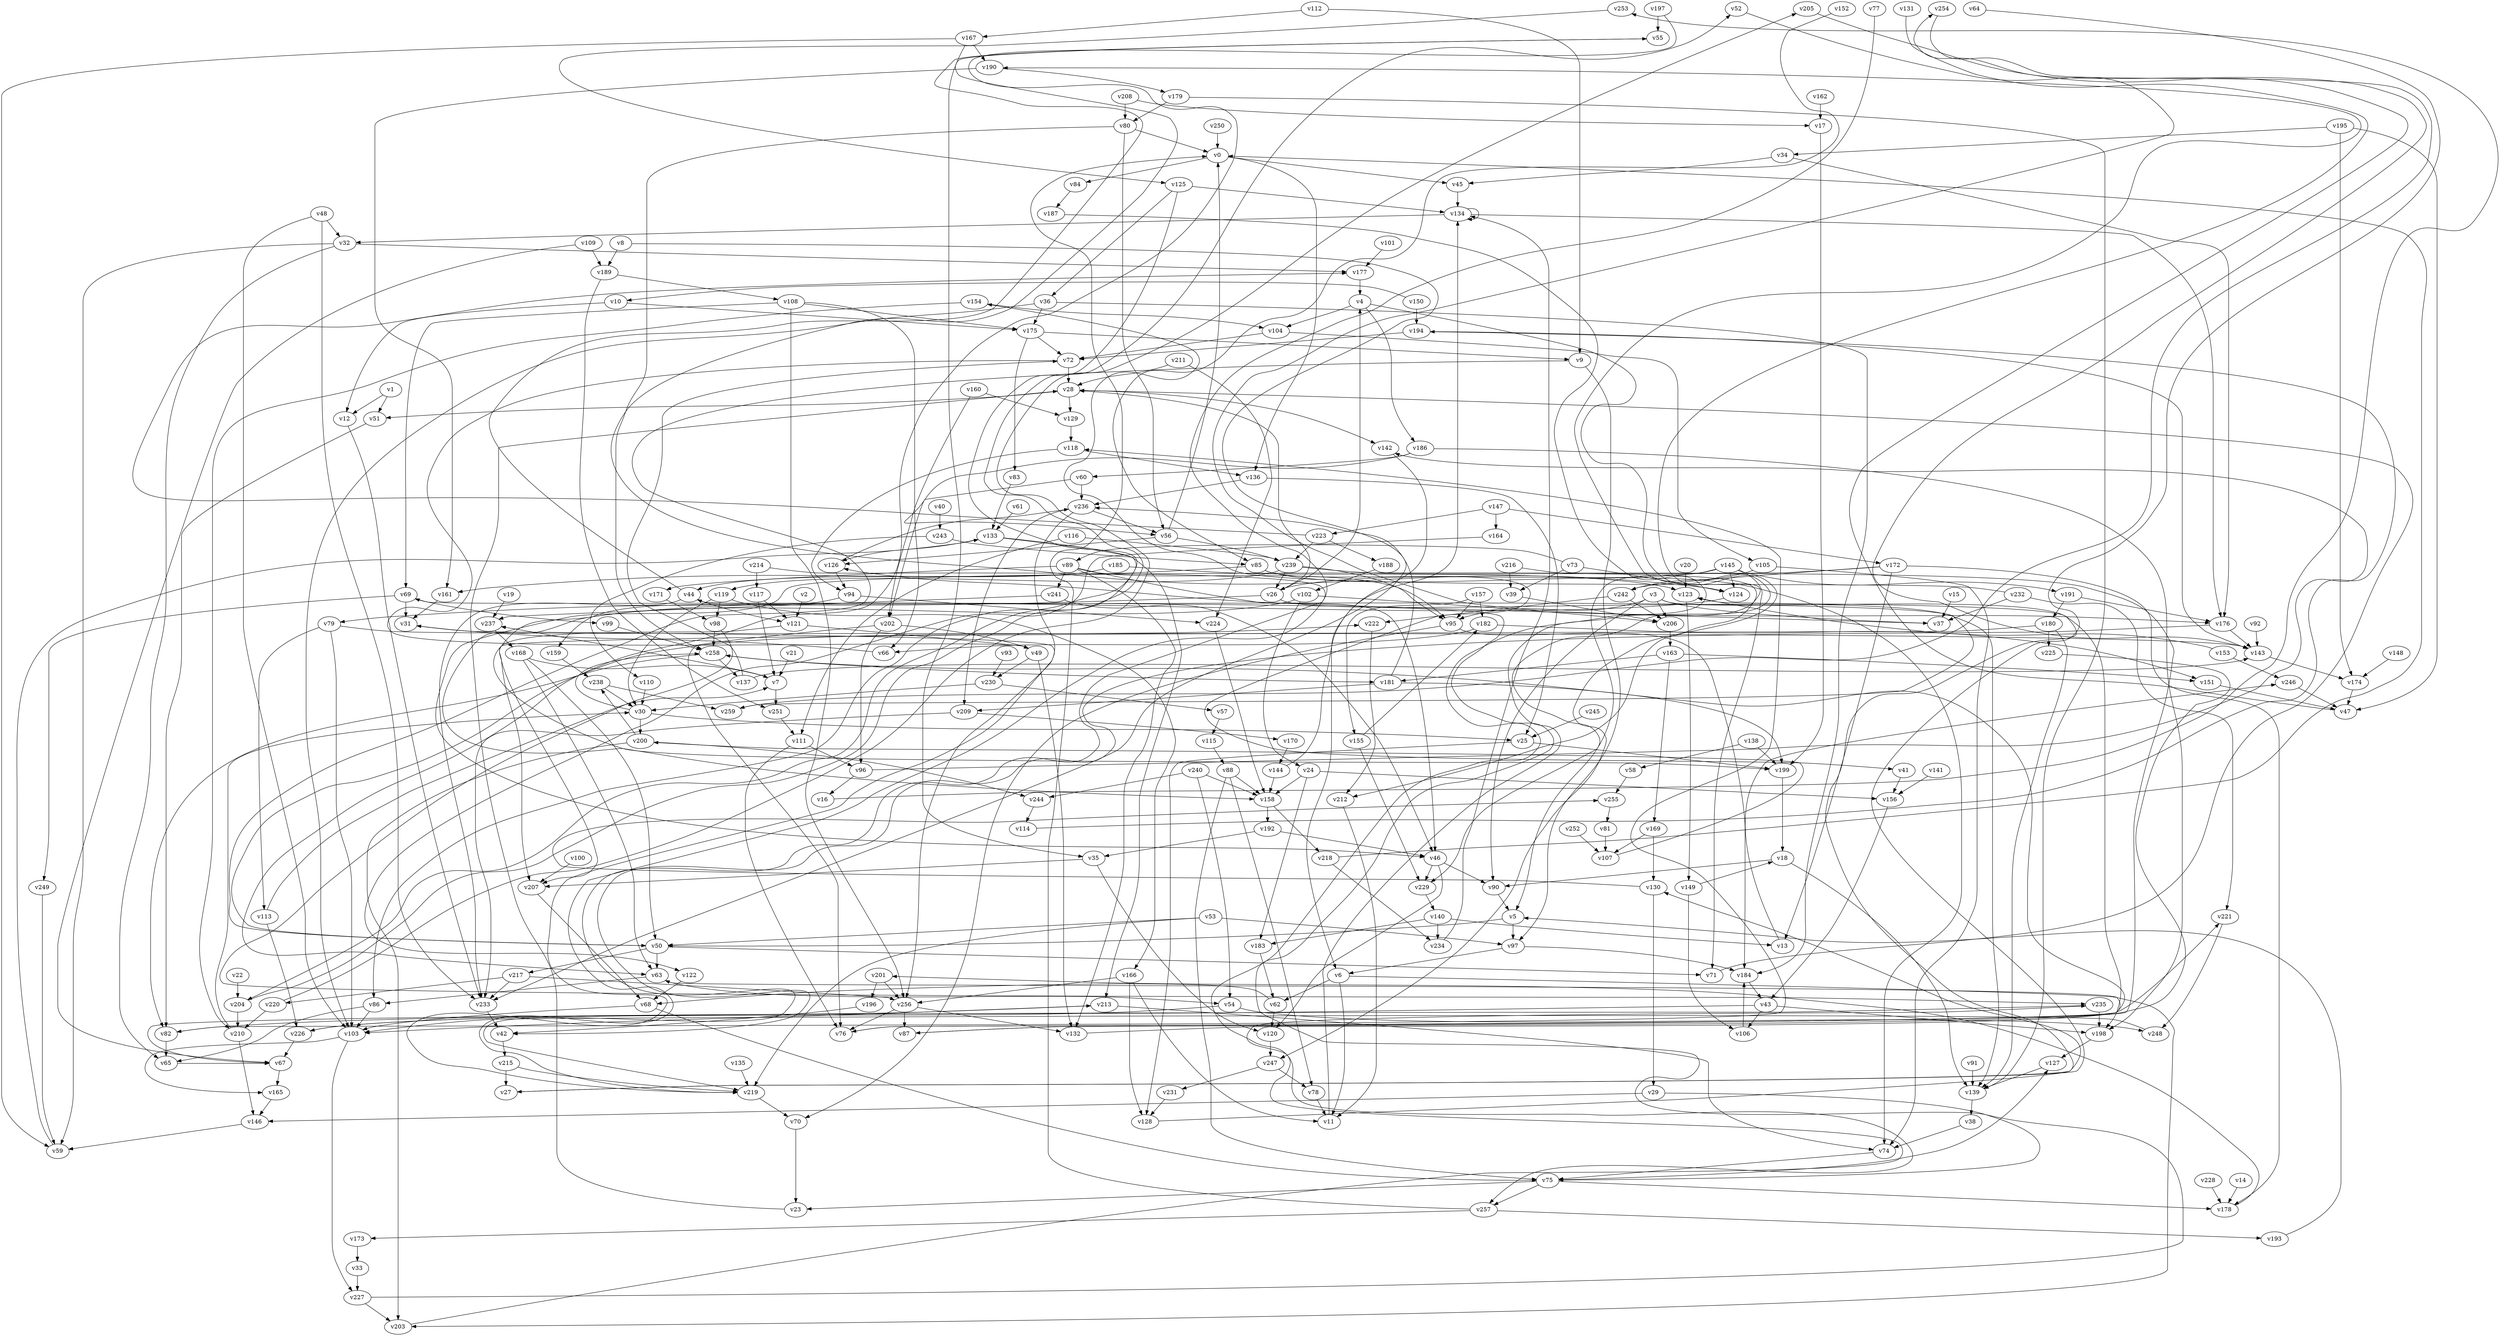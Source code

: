 // Benchmark game 381 - 260 vertices
// time_bound: 114
// targets: v164
digraph G {
    v0 [name="v0", player=1];
    v1 [name="v1", player=1];
    v2 [name="v2", player=0];
    v3 [name="v3", player=1];
    v4 [name="v4", player=1];
    v5 [name="v5", player=0];
    v6 [name="v6", player=0];
    v7 [name="v7", player=1];
    v8 [name="v8", player=0];
    v9 [name="v9", player=1];
    v10 [name="v10", player=1];
    v11 [name="v11", player=0];
    v12 [name="v12", player=1];
    v13 [name="v13", player=1];
    v14 [name="v14", player=0];
    v15 [name="v15", player=0];
    v16 [name="v16", player=0];
    v17 [name="v17", player=1];
    v18 [name="v18", player=0];
    v19 [name="v19", player=0];
    v20 [name="v20", player=1];
    v21 [name="v21", player=1];
    v22 [name="v22", player=0];
    v23 [name="v23", player=1];
    v24 [name="v24", player=1];
    v25 [name="v25", player=0];
    v26 [name="v26", player=0];
    v27 [name="v27", player=1];
    v28 [name="v28", player=1];
    v29 [name="v29", player=1];
    v30 [name="v30", player=0];
    v31 [name="v31", player=1];
    v32 [name="v32", player=0];
    v33 [name="v33", player=0];
    v34 [name="v34", player=1];
    v35 [name="v35", player=1];
    v36 [name="v36", player=0];
    v37 [name="v37", player=1];
    v38 [name="v38", player=0];
    v39 [name="v39", player=0];
    v40 [name="v40", player=0];
    v41 [name="v41", player=1];
    v42 [name="v42", player=0];
    v43 [name="v43", player=1];
    v44 [name="v44", player=0];
    v45 [name="v45", player=0];
    v46 [name="v46", player=1];
    v47 [name="v47", player=1];
    v48 [name="v48", player=1];
    v49 [name="v49", player=1];
    v50 [name="v50", player=0];
    v51 [name="v51", player=1];
    v52 [name="v52", player=0];
    v53 [name="v53", player=0];
    v54 [name="v54", player=0];
    v55 [name="v55", player=0];
    v56 [name="v56", player=0];
    v57 [name="v57", player=0];
    v58 [name="v58", player=0];
    v59 [name="v59", player=1];
    v60 [name="v60", player=1];
    v61 [name="v61", player=1];
    v62 [name="v62", player=1];
    v63 [name="v63", player=1];
    v64 [name="v64", player=1];
    v65 [name="v65", player=0];
    v66 [name="v66", player=0];
    v67 [name="v67", player=1];
    v68 [name="v68", player=1];
    v69 [name="v69", player=1];
    v70 [name="v70", player=0];
    v71 [name="v71", player=0];
    v72 [name="v72", player=0];
    v73 [name="v73", player=0];
    v74 [name="v74", player=1];
    v75 [name="v75", player=0];
    v76 [name="v76", player=0];
    v77 [name="v77", player=1];
    v78 [name="v78", player=1];
    v79 [name="v79", player=0];
    v80 [name="v80", player=1];
    v81 [name="v81", player=0];
    v82 [name="v82", player=1];
    v83 [name="v83", player=0];
    v84 [name="v84", player=1];
    v85 [name="v85", player=1];
    v86 [name="v86", player=1];
    v87 [name="v87", player=0];
    v88 [name="v88", player=0];
    v89 [name="v89", player=0];
    v90 [name="v90", player=0];
    v91 [name="v91", player=0];
    v92 [name="v92", player=0];
    v93 [name="v93", player=0];
    v94 [name="v94", player=0];
    v95 [name="v95", player=1];
    v96 [name="v96", player=0];
    v97 [name="v97", player=1];
    v98 [name="v98", player=1];
    v99 [name="v99", player=0];
    v100 [name="v100", player=0];
    v101 [name="v101", player=0];
    v102 [name="v102", player=0];
    v103 [name="v103", player=1];
    v104 [name="v104", player=1];
    v105 [name="v105", player=0];
    v106 [name="v106", player=0];
    v107 [name="v107", player=0];
    v108 [name="v108", player=0];
    v109 [name="v109", player=0];
    v110 [name="v110", player=1];
    v111 [name="v111", player=1];
    v112 [name="v112", player=1];
    v113 [name="v113", player=0];
    v114 [name="v114", player=0];
    v115 [name="v115", player=1];
    v116 [name="v116", player=1];
    v117 [name="v117", player=0];
    v118 [name="v118", player=0];
    v119 [name="v119", player=1];
    v120 [name="v120", player=0];
    v121 [name="v121", player=1];
    v122 [name="v122", player=1];
    v123 [name="v123", player=1];
    v124 [name="v124", player=0];
    v125 [name="v125", player=0];
    v126 [name="v126", player=1];
    v127 [name="v127", player=1];
    v128 [name="v128", player=1];
    v129 [name="v129", player=1];
    v130 [name="v130", player=1];
    v131 [name="v131", player=0];
    v132 [name="v132", player=0];
    v133 [name="v133", player=1];
    v134 [name="v134", player=1];
    v135 [name="v135", player=1];
    v136 [name="v136", player=0];
    v137 [name="v137", player=1];
    v138 [name="v138", player=0];
    v139 [name="v139", player=0];
    v140 [name="v140", player=1];
    v141 [name="v141", player=0];
    v142 [name="v142", player=0];
    v143 [name="v143", player=1];
    v144 [name="v144", player=0];
    v145 [name="v145", player=1];
    v146 [name="v146", player=1];
    v147 [name="v147", player=1];
    v148 [name="v148", player=1];
    v149 [name="v149", player=1];
    v150 [name="v150", player=0];
    v151 [name="v151", player=1];
    v152 [name="v152", player=0];
    v153 [name="v153", player=1];
    v154 [name="v154", player=1];
    v155 [name="v155", player=0];
    v156 [name="v156", player=1];
    v157 [name="v157", player=0];
    v158 [name="v158", player=1];
    v159 [name="v159", player=0];
    v160 [name="v160", player=0];
    v161 [name="v161", player=0];
    v162 [name="v162", player=1];
    v163 [name="v163", player=0];
    v164 [name="v164", player=1, target=1];
    v165 [name="v165", player=0];
    v166 [name="v166", player=0];
    v167 [name="v167", player=0];
    v168 [name="v168", player=0];
    v169 [name="v169", player=0];
    v170 [name="v170", player=1];
    v171 [name="v171", player=1];
    v172 [name="v172", player=1];
    v173 [name="v173", player=1];
    v174 [name="v174", player=0];
    v175 [name="v175", player=0];
    v176 [name="v176", player=1];
    v177 [name="v177", player=0];
    v178 [name="v178", player=0];
    v179 [name="v179", player=0];
    v180 [name="v180", player=0];
    v181 [name="v181", player=1];
    v182 [name="v182", player=0];
    v183 [name="v183", player=0];
    v184 [name="v184", player=0];
    v185 [name="v185", player=1];
    v186 [name="v186", player=1];
    v187 [name="v187", player=0];
    v188 [name="v188", player=1];
    v189 [name="v189", player=0];
    v190 [name="v190", player=0];
    v191 [name="v191", player=1];
    v192 [name="v192", player=1];
    v193 [name="v193", player=1];
    v194 [name="v194", player=0];
    v195 [name="v195", player=1];
    v196 [name="v196", player=0];
    v197 [name="v197", player=1];
    v198 [name="v198", player=1];
    v199 [name="v199", player=1];
    v200 [name="v200", player=1];
    v201 [name="v201", player=0];
    v202 [name="v202", player=0];
    v203 [name="v203", player=1];
    v204 [name="v204", player=0];
    v205 [name="v205", player=0];
    v206 [name="v206", player=1];
    v207 [name="v207", player=0];
    v208 [name="v208", player=0];
    v209 [name="v209", player=0];
    v210 [name="v210", player=1];
    v211 [name="v211", player=1];
    v212 [name="v212", player=1];
    v213 [name="v213", player=1];
    v214 [name="v214", player=0];
    v215 [name="v215", player=0];
    v216 [name="v216", player=0];
    v217 [name="v217", player=1];
    v218 [name="v218", player=0];
    v219 [name="v219", player=1];
    v220 [name="v220", player=1];
    v221 [name="v221", player=1];
    v222 [name="v222", player=0];
    v223 [name="v223", player=1];
    v224 [name="v224", player=0];
    v225 [name="v225", player=0];
    v226 [name="v226", player=0];
    v227 [name="v227", player=1];
    v228 [name="v228", player=0];
    v229 [name="v229", player=0];
    v230 [name="v230", player=0];
    v231 [name="v231", player=1];
    v232 [name="v232", player=0];
    v233 [name="v233", player=0];
    v234 [name="v234", player=0];
    v235 [name="v235", player=1];
    v236 [name="v236", player=0];
    v237 [name="v237", player=1];
    v238 [name="v238", player=1];
    v239 [name="v239", player=1];
    v240 [name="v240", player=1];
    v241 [name="v241", player=0];
    v242 [name="v242", player=1];
    v243 [name="v243", player=0];
    v244 [name="v244", player=1];
    v245 [name="v245", player=1];
    v246 [name="v246", player=1];
    v247 [name="v247", player=1];
    v248 [name="v248", player=1];
    v249 [name="v249", player=1];
    v250 [name="v250", player=0];
    v251 [name="v251", player=0];
    v252 [name="v252", player=1];
    v253 [name="v253", player=0];
    v254 [name="v254", player=1];
    v255 [name="v255", player=1];
    v256 [name="v256", player=1];
    v257 [name="v257", player=0];
    v258 [name="v258", player=1];
    v259 [name="v259", player=0];

    v0 -> v84;
    v1 -> v51;
    v2 -> v121;
    v3 -> v95;
    v4 -> v229 [constraint="t >= 4"];
    v5 -> v50;
    v6 -> v62;
    v7 -> v237 [constraint="t >= 2"];
    v8 -> v233 [constraint="t < 11"];
    v9 -> v50 [constraint="t >= 2"];
    v10 -> v12;
    v11 -> v190 [constraint="t >= 2"];
    v12 -> v233;
    v13 -> v246 [constraint="t mod 4 == 2"];
    v14 -> v178;
    v15 -> v37;
    v16 -> v253 [constraint="t >= 4"];
    v17 -> v199;
    v18 -> v139;
    v19 -> v237;
    v20 -> v123;
    v21 -> v7;
    v22 -> v204;
    v23 -> v28;
    v24 -> v183;
    v25 -> v199;
    v26 -> v28;
    v27 -> v123 [constraint="t mod 4 == 2"];
    v28 -> v51;
    v29 -> v75;
    v30 -> v258 [constraint="t < 13"];
    v31 -> v219 [constraint="t >= 4"];
    v32 -> v59;
    v33 -> v227;
    v34 -> v45;
    v35 -> v207;
    v36 -> v103;
    v37 -> v126 [constraint="t < 9"];
    v38 -> v74;
    v39 -> v206 [constraint="t mod 3 == 2"];
    v40 -> v243;
    v41 -> v156;
    v42 -> v215;
    v43 -> v106;
    v44 -> v55 [constraint="t >= 1"];
    v45 -> v134;
    v46 -> v120 [constraint="t mod 3 == 1"];
    v47 -> v254 [constraint="t mod 3 == 1"];
    v48 -> v32;
    v49 -> v132;
    v50 -> v222 [constraint="t >= 4"];
    v51 -> v82;
    v52 -> v176 [constraint="t < 9"];
    v53 -> v50 [constraint="t < 14"];
    v54 -> v248;
    v55 -> v124 [constraint="t < 7"];
    v56 -> v239;
    v57 -> v115;
    v58 -> v255;
    v59 -> v133 [constraint="t mod 5 == 1"];
    v60 -> v202;
    v61 -> v133;
    v62 -> v68 [constraint="t < 15"];
    v63 -> v54;
    v64 -> v27 [constraint="t < 13"];
    v65 -> v67 [constraint="t mod 5 == 1"];
    v66 -> v31 [constraint="t >= 5"];
    v67 -> v165;
    v68 -> v103;
    v69 -> v31;
    v70 -> v23;
    v71 -> v28 [constraint="t < 6"];
    v72 -> v49 [constraint="t mod 5 == 1"];
    v73 -> v89 [constraint="t >= 1"];
    v74 -> v75;
    v75 -> v23;
    v76 -> v258 [constraint="t < 6"];
    v77 -> v219 [constraint="t >= 5"];
    v78 -> v11;
    v79 -> v143;
    v80 -> v0;
    v81 -> v107;
    v82 -> v118 [constraint="t >= 4"];
    v83 -> v133;
    v84 -> v187;
    v85 -> v41 [constraint="t >= 4"];
    v86 -> v103;
    v87 -> v63 [constraint="t < 10"];
    v88 -> v75;
    v89 -> v132;
    v90 -> v5;
    v91 -> v139;
    v92 -> v143;
    v93 -> v230;
    v94 -> v159;
    v95 -> v70;
    v96 -> v142 [constraint="t >= 3"];
    v97 -> v6;
    v98 -> v235 [constraint="t mod 2 == 0"];
    v99 -> v258;
    v100 -> v207;
    v101 -> v177;
    v102 -> v207;
    v103 -> v165 [constraint="t < 14"];
    v104 -> v105;
    v105 -> v242;
    v106 -> v184;
    v107 -> v200 [constraint="t mod 3 == 1"];
    v108 -> v256;
    v109 -> v67 [constraint="t mod 3 == 1"];
    v110 -> v30;
    v111 -> v96;
    v112 -> v167;
    v113 -> v7 [constraint="t >= 4"];
    v114 -> v194 [constraint="t >= 5"];
    v115 -> v88;
    v116 -> v239;
    v117 -> v121;
    v118 -> v136;
    v119 -> v166;
    v120 -> v247;
    v121 -> v207;
    v122 -> v68;
    v123 -> v149;
    v124 -> v158 [constraint="t >= 3"];
    v125 -> v86 [constraint="t >= 4"];
    v126 -> v94;
    v127 -> v139;
    v128 -> v130 [constraint="t >= 3"];
    v129 -> v118;
    v130 -> v255 [constraint="t >= 2"];
    v131 -> v247 [constraint="t < 5"];
    v132 -> v221 [constraint="t >= 5"];
    v133 -> v204 [constraint="t < 10"];
    v134 -> v32;
    v135 -> v219;
    v136 -> v236;
    v137 -> v143 [constraint="t < 15"];
    v138 -> v58;
    v139 -> v38;
    v140 -> v183;
    v141 -> v156;
    v142 -> v6;
    v143 -> v174;
    v144 -> v134;
    v145 -> v26;
    v146 -> v59;
    v147 -> v164;
    v148 -> v174;
    v149 -> v18 [constraint="t < 5"];
    v150 -> v10 [constraint="t >= 1"];
    v151 -> v47;
    v152 -> v85 [constraint="t < 12"];
    v153 -> v123 [constraint="t mod 5 == 1"];
    v154 -> v104;
    v155 -> v182 [constraint="t mod 3 == 0"];
    v156 -> v43;
    v157 -> v182;
    v158 -> v218;
    v159 -> v238;
    v160 -> v202;
    v161 -> v31;
    v162 -> v17;
    v163 -> v169;
    v164 -> v122 [constraint="t < 7"];
    v165 -> v146;
    v166 -> v11;
    v167 -> v35;
    v168 -> v63;
    v169 -> v107;
    v170 -> v144;
    v171 -> v98;
    v172 -> v46 [constraint="t < 5"];
    v173 -> v33;
    v174 -> v47;
    v175 -> v72;
    v176 -> v42 [constraint="t >= 3"];
    v177 -> v4;
    v178 -> v201 [constraint="t < 11"];
    v179 -> v80;
    v180 -> v199 [constraint="t mod 2 == 0"];
    v181 -> v199;
    v182 -> v151;
    v183 -> v62;
    v184 -> v43;
    v185 -> v44;
    v186 -> v56 [constraint="t mod 2 == 1"];
    v187 -> v257 [constraint="t < 11"];
    v188 -> v102;
    v189 -> v108;
    v190 -> v161;
    v191 -> v176;
    v192 -> v46;
    v193 -> v5;
    v194 -> v143;
    v195 -> v47;
    v196 -> v42 [constraint="t < 14"];
    v197 -> v63 [constraint="t mod 3 == 2"];
    v198 -> v127;
    v199 -> v18;
    v200 -> v238;
    v201 -> v256;
    v202 -> v96;
    v203 -> v235 [constraint="t mod 2 == 1"];
    v204 -> v52 [constraint="t >= 3"];
    v205 -> v143 [constraint="t >= 2"];
    v206 -> v163;
    v207 -> v68;
    v208 -> v17;
    v209 -> v170;
    v210 -> v30;
    v211 -> v224;
    v212 -> v11;
    v213 -> v103;
    v214 -> v219 [constraint="t >= 3"];
    v215 -> v27;
    v216 -> v212 [constraint="t >= 2"];
    v217 -> v233;
    v218 -> v0 [constraint="t < 14"];
    v219 -> v70;
    v220 -> v205 [constraint="t >= 1"];
    v221 -> v248;
    v222 -> v212;
    v223 -> v177 [constraint="t >= 1"];
    v224 -> v158;
    v225 -> v87 [constraint="t mod 2 == 0"];
    v226 -> v213 [constraint="t mod 5 == 1"];
    v227 -> v69 [constraint="t >= 1"];
    v228 -> v178;
    v229 -> v140;
    v230 -> v30;
    v231 -> v128;
    v232 -> v154 [constraint="t >= 1"];
    v233 -> v42;
    v234 -> v134;
    v235 -> v67 [constraint="t mod 5 == 3"];
    v236 -> v256;
    v237 -> v168;
    v238 -> v30;
    v239 -> v76 [constraint="t >= 1"];
    v240 -> v158;
    v241 -> v237;
    v242 -> v222;
    v243 -> v110;
    v244 -> v114;
    v245 -> v25;
    v246 -> v47;
    v247 -> v231;
    v248 -> v103 [constraint="t < 6"];
    v249 -> v59;
    v250 -> v0;
    v251 -> v111;
    v252 -> v107;
    v253 -> v125 [constraint="t >= 3"];
    v254 -> v259 [constraint="t mod 5 == 0"];
    v255 -> v81;
    v256 -> v132;
    v257 -> v0;
    v258 -> v137;
    v259 -> v44 [constraint="t mod 3 == 2"];
    v190 -> v179;
    v85 -> v161;
    v186 -> v60;
    v136 -> v25;
    v60 -> v236;
    v7 -> v251;
    v63 -> v86;
    v134 -> v134;
    v24 -> v158;
    v155 -> v229;
    v28 -> v129;
    v144 -> v158;
    v98 -> v258;
    v97 -> v184;
    v88 -> v158;
    v242 -> v206;
    v30 -> v200;
    v95 -> v184;
    v94 -> v224;
    v226 -> v67;
    v168 -> v50;
    v202 -> v49;
    v79 -> v103;
    v102 -> v24;
    v43 -> v198;
    v258 -> v82;
    v53 -> v97;
    v204 -> v210;
    v239 -> v26;
    v88 -> v78;
    v163 -> v181;
    v73 -> v39;
    v118 -> v94;
    v0 -> v45;
    v72 -> v28;
    v241 -> v46;
    v10 -> v175;
    v140 -> v234;
    v89 -> v171;
    v133 -> v213;
    v166 -> v128;
    v167 -> v190;
    v25 -> v128;
    v103 -> v227;
    v85 -> v74;
    v239 -> v95;
    v75 -> v257;
    v195 -> v174;
    v82 -> v65;
    v3 -> v90;
    v50 -> v63;
    v89 -> v95;
    v240 -> v54;
    v258 -> v181;
    v168 -> v7;
    v215 -> v219;
    v220 -> v210;
    v3 -> v198;
    v53 -> v219;
    v96 -> v16;
    v44 -> v233;
    v214 -> v117;
    v75 -> v178;
    v73 -> v124;
    v108 -> v66;
    v102 -> v206;
    v133 -> v126;
    v247 -> v78;
    v6 -> v11;
    v176 -> v143;
    v238 -> v259;
    v56 -> v126;
    v126 -> v236;
    v112 -> v9;
    v9 -> v97;
    v200 -> v244;
    v48 -> v233;
    v34 -> v176;
    v50 -> v217;
    v6 -> v203;
    v125 -> v36;
    v157 -> v95;
    v213 -> v74;
    v28 -> v142;
    v172 -> v178;
    v236 -> v209;
    v46 -> v229;
    v145 -> v5;
    v80 -> v258;
    v26 -> v139;
    v197 -> v55;
    v175 -> v83;
    v209 -> v233;
    v210 -> v146;
    v158 -> v192;
    v166 -> v256;
    v43 -> v82;
    v191 -> v180;
    v175 -> v9;
    v189 -> v251;
    v18 -> v90;
    v24 -> v156;
    v119 -> v30;
    v3 -> v206;
    v26 -> v4;
    v186 -> v198;
    v194 -> v72;
    v116 -> v111;
    v111 -> v76;
    v236 -> v56;
    v104 -> v72;
    v36 -> v175;
    v108 -> v69;
    v69 -> v99;
    v180 -> v225;
    v44 -> v121;
    v4 -> v104;
    v232 -> v37;
    v257 -> v193;
    v3 -> v37;
    v125 -> v134;
    v153 -> v246;
    v32 -> v177;
    v30 -> v25;
    v79 -> v113;
    v180 -> v139;
    v121 -> v49;
    v75 -> v127;
    v117 -> v7;
    v35 -> v120;
    v167 -> v59;
    v4 -> v186;
    v227 -> v203;
    v36 -> v184;
    v256 -> v87;
    v232 -> v221;
    v240 -> v244;
    v172 -> v242;
    v105 -> v74;
    v0 -> v136;
    v218 -> v234;
    v5 -> v97;
    v230 -> v57;
    v163 -> v151;
    v89 -> v241;
    v154 -> v210;
    v48 -> v103;
    v185 -> v123;
    v134 -> v176;
    v50 -> v71;
    v138 -> v199;
    v181 -> v236;
    v192 -> v35;
    v54 -> v226;
    v150 -> v194;
    v223 -> v239;
    v172 -> v13;
    v109 -> v189;
    v202 -> v76;
    v137 -> v72;
    v68 -> v75;
    v80 -> v56;
    v195 -> v34;
    v243 -> v85;
    v201 -> v196;
    v179 -> v139;
    v157 -> v155;
    v216 -> v39;
    v239 -> v119;
    v217 -> v220;
    v182 -> v66;
    v145 -> v191;
    v32 -> v65;
    v69 -> v249;
    v169 -> v130;
    v145 -> v71;
    v257 -> v173;
    v208 -> v80;
    v49 -> v230;
    v140 -> v13;
    v86 -> v65;
    v211 -> v28;
    v200 -> v203;
    v113 -> v226;
    v62 -> v120;
    v160 -> v129;
    v8 -> v189;
    v130 -> v29;
    v235 -> v198;
    v223 -> v188;
    v1 -> v12;
    v29 -> v146;
    v147 -> v223;
    v147 -> v172;
    v119 -> v98;
    v89 -> v46;
    v26 -> v79;
    v149 -> v106;
    v56 -> v0;
    v145 -> v124;
    v108 -> v175;
    v181 -> v209;
    v217 -> v256;
    v46 -> v90;
    v256 -> v76;
}
